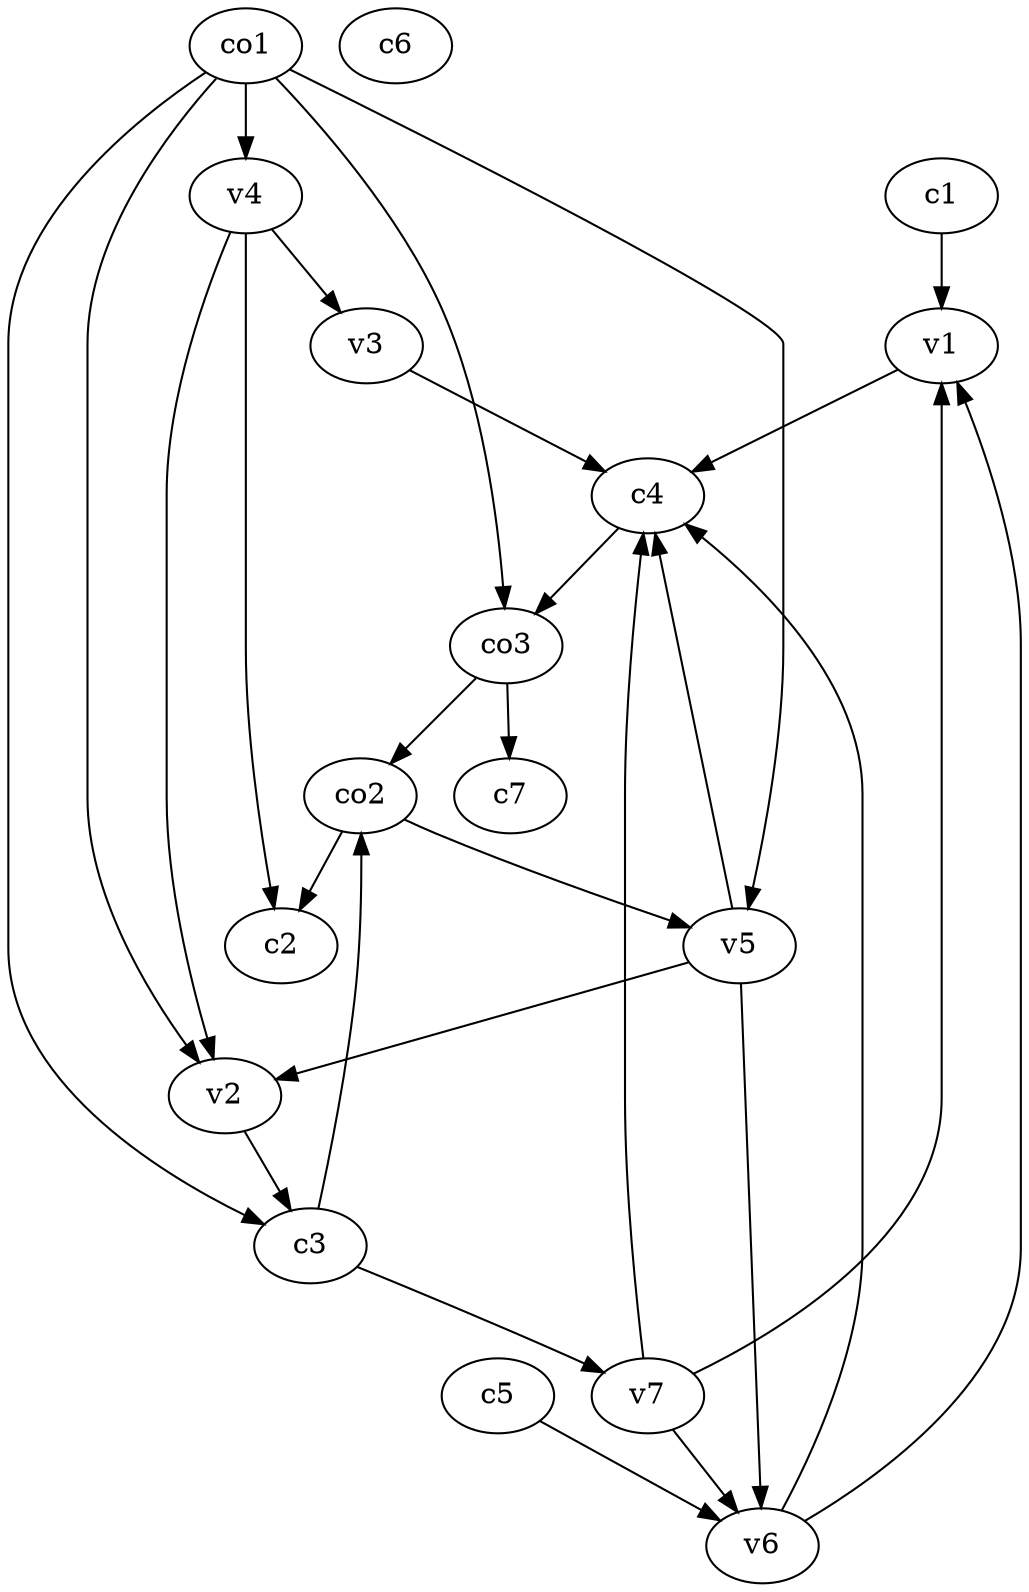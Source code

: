 strict digraph  {
c1;
c2;
c3;
c4;
c5;
c6;
c7;
v1;
v2;
v3;
v4;
v5;
v6;
v7;
co1;
co2;
co3;
c1 -> v1  [weight=1];
c3 -> v7  [weight=1];
c3 -> co2  [weight=1];
c4 -> co3  [weight=1];
c5 -> v6  [weight=1];
v1 -> c4  [weight=1];
v2 -> c3  [weight=1];
v3 -> c4  [weight=1];
v4 -> c2  [weight=1];
v4 -> v3  [weight=1];
v4 -> v2  [weight=1];
v5 -> c4  [weight=1];
v5 -> v2  [weight=1];
v5 -> v6  [weight=1];
v6 -> c4  [weight=1];
v6 -> v1  [weight=1];
v7 -> c4  [weight=1];
v7 -> v6  [weight=1];
v7 -> v1  [weight=1];
co1 -> c3  [weight=1];
co1 -> v5  [weight=1];
co1 -> v4  [weight=1];
co1 -> v2  [weight=1];
co1 -> co3  [weight=1];
co2 -> c2  [weight=1];
co2 -> v5  [weight=1];
co3 -> c7  [weight=1];
co3 -> co2  [weight=1];
}
